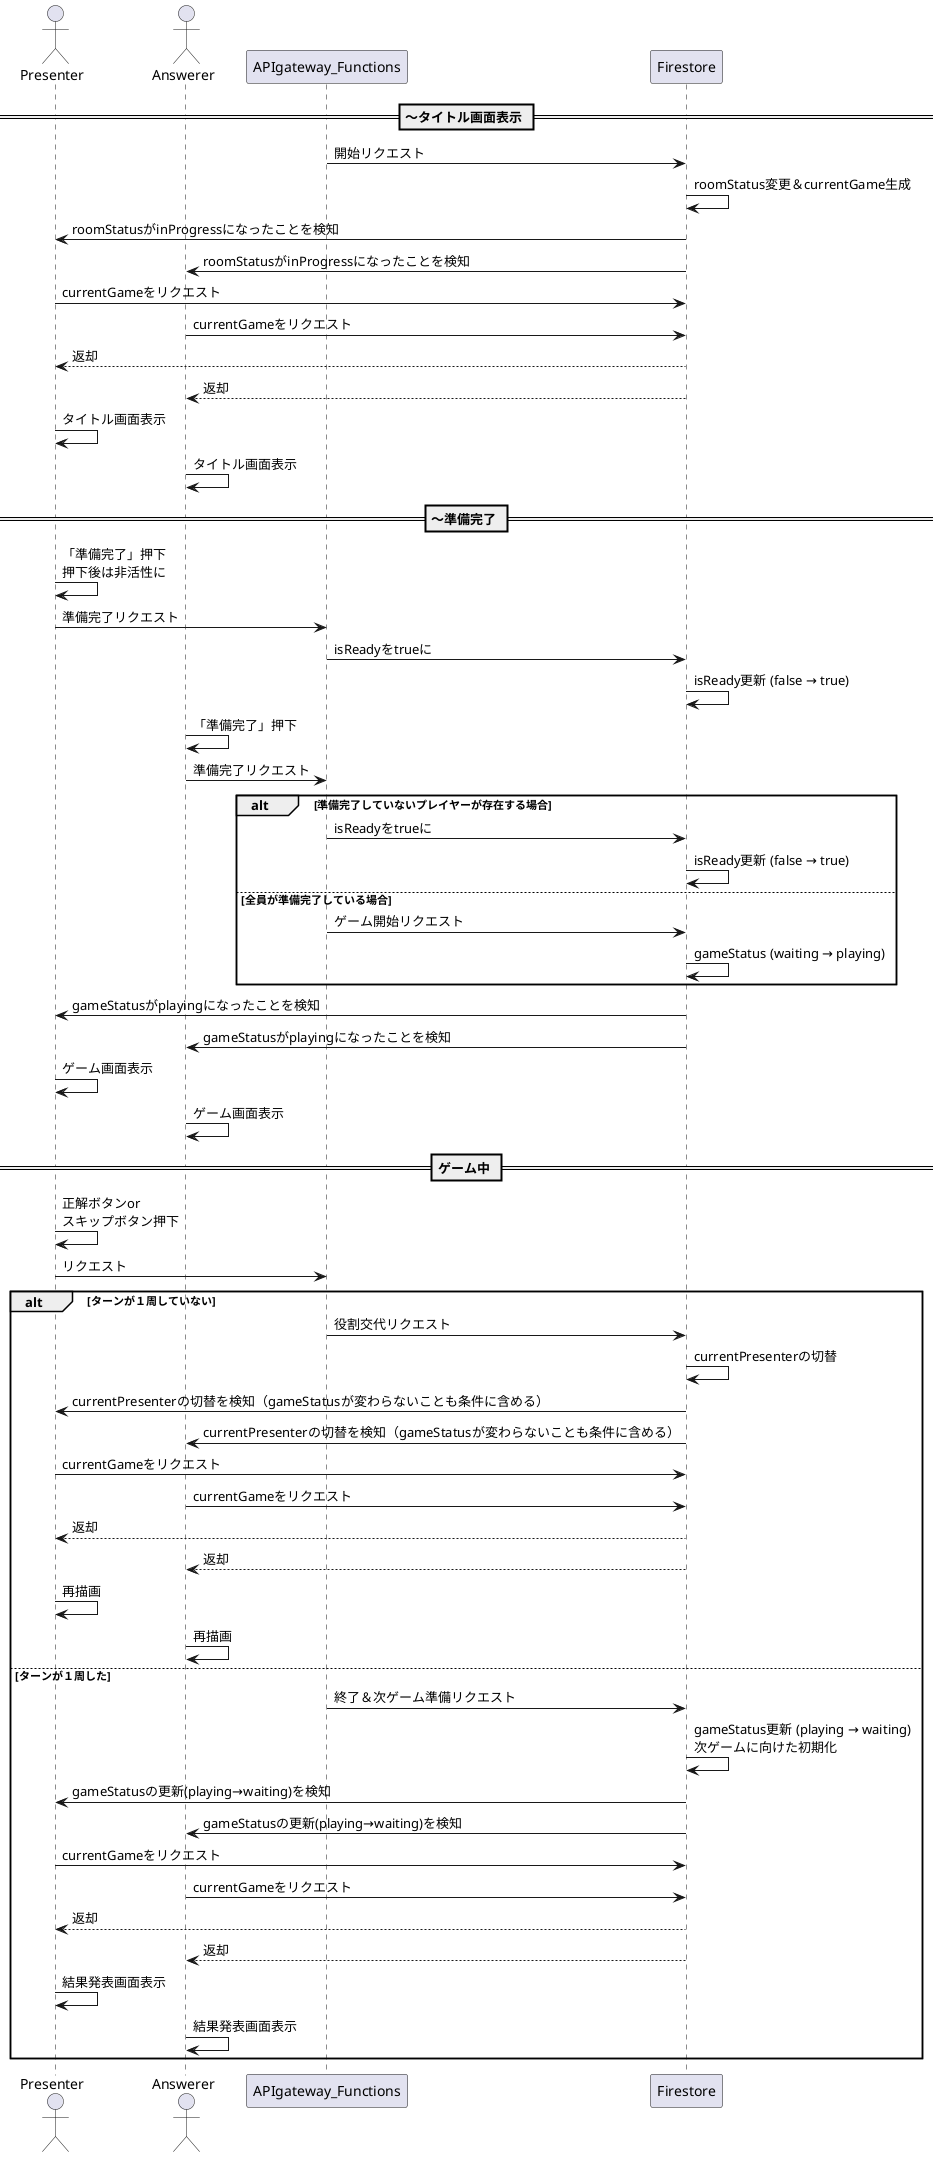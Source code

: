 @startuml

actor Presenter
actor Answerer

participant APIgateway_Functions
participant Firestore

== 〜タイトル画面表示 ==
APIgateway_Functions -> Firestore: 開始リクエスト
Firestore -> Firestore: roomStatus変更＆currentGame生成
Presenter <- Firestore: roomStatusがinProgressになったことを検知
Answerer <- Firestore: roomStatusがinProgressになったことを検知
Presenter -> Firestore: currentGameをリクエスト
Answerer -> Firestore: currentGameをリクエスト
Presenter <-- Firestore: 返却
Answerer <-- Firestore: 返却
Presenter -> Presenter: タイトル画面表示
Answerer -> Answerer: タイトル画面表示

== 〜準備完了 ==
Presenter -> Presenter: 「準備完了」押下\n押下後は非活性に
Presenter -> APIgateway_Functions: 準備完了リクエスト
APIgateway_Functions -> Firestore: isReadyをtrueに
Firestore -> Firestore: isReady更新 (false → true)

Answerer -> Answerer: 「準備完了」押下
Answerer -> APIgateway_Functions: 準備完了リクエスト

alt 準備完了していないプレイヤーが存在する場合
APIgateway_Functions -> Firestore: isReadyをtrueに
Firestore -> Firestore: isReady更新 (false → true)
else 全員が準備完了している場合
APIgateway_Functions -> Firestore: ゲーム開始リクエスト
Firestore -> Firestore: gameStatus (waiting → playing)
end

Presenter <- Firestore: gameStatusがplayingになったことを検知
Answerer <- Firestore: gameStatusがplayingになったことを検知
Presenter -> Presenter: ゲーム画面表示
Answerer -> Answerer: ゲーム画面表示

== ゲーム中 ==
Presenter -> Presenter: 正解ボタンor\nスキップボタン押下
Presenter -> APIgateway_Functions: リクエスト

alt ターンが１周していない
APIgateway_Functions -> Firestore: 役割交代リクエスト
Firestore -> Firestore: currentPresenterの切替
Presenter <- Firestore: currentPresenterの切替を検知（gameStatusが変わらないことも条件に含める）
Answerer <- Firestore: currentPresenterの切替を検知（gameStatusが変わらないことも条件に含める）
Presenter -> Firestore: currentGameをリクエスト
Answerer -> Firestore: currentGameをリクエスト
Presenter <-- Firestore: 返却
Answerer <-- Firestore: 返却
Presenter -> Presenter: 再描画
Answerer -> Answerer: 再描画
else ターンが１周した
APIgateway_Functions -> Firestore: 終了＆次ゲーム準備リクエスト
Firestore -> Firestore: gameStatus更新 (playing → waiting)\n次ゲームに向けた初期化
Presenter <- Firestore: gameStatusの更新(playing→waiting)を検知
Answerer <- Firestore: gameStatusの更新(playing→waiting)を検知
Presenter -> Firestore: currentGameをリクエスト
Answerer -> Firestore: currentGameをリクエスト
Presenter <-- Firestore: 返却
Answerer <-- Firestore: 返却
Presenter -> Presenter: 結果発表画面表示
Answerer -> Answerer: 結果発表画面表示
end

@enduml